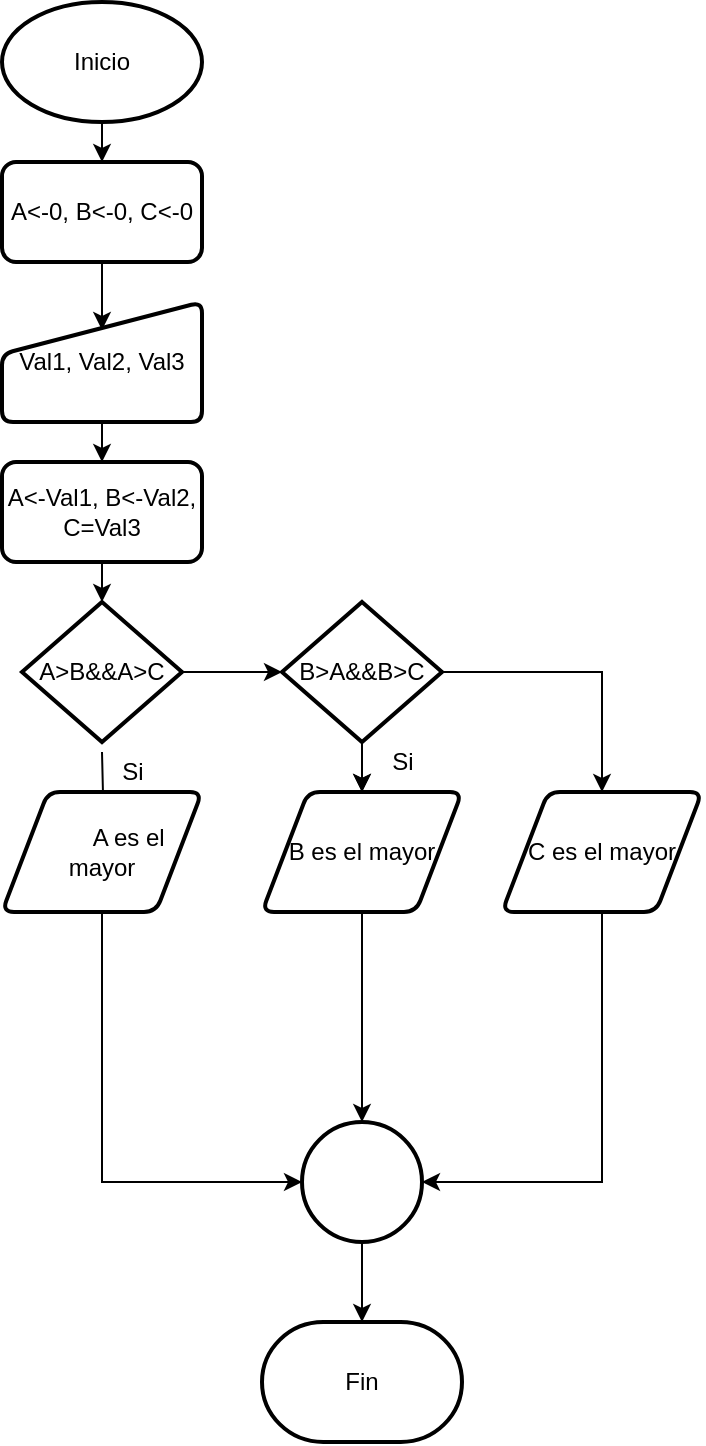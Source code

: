 <mxfile version="15.4.0" type="device"><diagram id="RGWutKzsNyI_j-gNO_3d" name="Página-1"><mxGraphModel dx="548" dy="528" grid="1" gridSize="10" guides="1" tooltips="1" connect="1" arrows="1" fold="1" page="1" pageScale="1" pageWidth="827" pageHeight="1169" math="0" shadow="0"><root><mxCell id="0"/><mxCell id="1" parent="0"/><mxCell id="BoT5VgJUTn2gHk0Cxxqw-1" style="edgeStyle=orthogonalEdgeStyle;rounded=0;orthogonalLoop=1;jettySize=auto;html=1;exitX=0.5;exitY=1;exitDx=0;exitDy=0;exitPerimeter=0;entryX=0.5;entryY=0;entryDx=0;entryDy=0;" edge="1" parent="1" target="BoT5VgJUTn2gHk0Cxxqw-3"><mxGeometry relative="1" as="geometry"><mxPoint x="150" y="120" as="sourcePoint"/></mxGeometry></mxCell><mxCell id="BoT5VgJUTn2gHk0Cxxqw-2" style="edgeStyle=orthogonalEdgeStyle;rounded=0;orthogonalLoop=1;jettySize=auto;html=1;exitX=0.5;exitY=1;exitDx=0;exitDy=0;entryX=0.5;entryY=0.233;entryDx=0;entryDy=0;entryPerimeter=0;" edge="1" parent="1" source="BoT5VgJUTn2gHk0Cxxqw-3" target="BoT5VgJUTn2gHk0Cxxqw-6"><mxGeometry relative="1" as="geometry"><mxPoint x="150" y="210" as="targetPoint"/></mxGeometry></mxCell><mxCell id="BoT5VgJUTn2gHk0Cxxqw-3" value="A&amp;lt;-0, B&amp;lt;-0, C&amp;lt;-0" style="rounded=1;whiteSpace=wrap;html=1;absoluteArcSize=1;arcSize=14;strokeWidth=2;" vertex="1" parent="1"><mxGeometry x="100" y="140" width="100" height="50" as="geometry"/></mxCell><mxCell id="BoT5VgJUTn2gHk0Cxxqw-4" value="Inicio" style="strokeWidth=2;html=1;shape=mxgraph.flowchart.start_1;whiteSpace=wrap;" vertex="1" parent="1"><mxGeometry x="100" y="60" width="100" height="60" as="geometry"/></mxCell><mxCell id="BoT5VgJUTn2gHk0Cxxqw-5" style="edgeStyle=orthogonalEdgeStyle;rounded=0;orthogonalLoop=1;jettySize=auto;html=1;exitX=0.5;exitY=1;exitDx=0;exitDy=0;entryX=0.5;entryY=0;entryDx=0;entryDy=0;" edge="1" parent="1" source="BoT5VgJUTn2gHk0Cxxqw-6" target="BoT5VgJUTn2gHk0Cxxqw-8"><mxGeometry relative="1" as="geometry"/></mxCell><mxCell id="BoT5VgJUTn2gHk0Cxxqw-6" value="Val1, Val2, Val3" style="html=1;strokeWidth=2;shape=manualInput;whiteSpace=wrap;rounded=1;size=26;arcSize=11;" vertex="1" parent="1"><mxGeometry x="100" y="210" width="100" height="60" as="geometry"/></mxCell><mxCell id="BoT5VgJUTn2gHk0Cxxqw-7" style="edgeStyle=orthogonalEdgeStyle;rounded=0;orthogonalLoop=1;jettySize=auto;html=1;exitX=0.5;exitY=1;exitDx=0;exitDy=0;entryX=0.5;entryY=0;entryDx=0;entryDy=0;entryPerimeter=0;" edge="1" parent="1" source="BoT5VgJUTn2gHk0Cxxqw-8" target="BoT5VgJUTn2gHk0Cxxqw-11"><mxGeometry relative="1" as="geometry"/></mxCell><mxCell id="BoT5VgJUTn2gHk0Cxxqw-8" value="A&amp;lt;-Val1, B&amp;lt;-Val2, C=Val3" style="rounded=1;whiteSpace=wrap;html=1;absoluteArcSize=1;arcSize=14;strokeWidth=2;" vertex="1" parent="1"><mxGeometry x="100" y="290" width="100" height="50" as="geometry"/></mxCell><mxCell id="BoT5VgJUTn2gHk0Cxxqw-29" style="edgeStyle=orthogonalEdgeStyle;rounded=0;orthogonalLoop=1;jettySize=auto;html=1;exitX=1;exitY=0.5;exitDx=0;exitDy=0;exitPerimeter=0;entryX=0;entryY=0.5;entryDx=0;entryDy=0;entryPerimeter=0;" edge="1" parent="1" source="BoT5VgJUTn2gHk0Cxxqw-11" target="BoT5VgJUTn2gHk0Cxxqw-28"><mxGeometry relative="1" as="geometry"/></mxCell><mxCell id="BoT5VgJUTn2gHk0Cxxqw-11" value="A&amp;gt;B&amp;amp;&amp;amp;A&amp;gt;C" style="strokeWidth=2;html=1;shape=mxgraph.flowchart.decision;whiteSpace=wrap;" vertex="1" parent="1"><mxGeometry x="110" y="360" width="80" height="70" as="geometry"/></mxCell><mxCell id="BoT5VgJUTn2gHk0Cxxqw-12" style="edgeStyle=orthogonalEdgeStyle;rounded=0;orthogonalLoop=1;jettySize=auto;html=1;exitX=0.5;exitY=1;exitDx=0;exitDy=0;exitPerimeter=0;" edge="1" parent="1" target="BoT5VgJUTn2gHk0Cxxqw-16"><mxGeometry relative="1" as="geometry"><mxPoint x="150" y="435" as="sourcePoint"/></mxGeometry></mxCell><mxCell id="BoT5VgJUTn2gHk0Cxxqw-35" style="edgeStyle=orthogonalEdgeStyle;rounded=0;orthogonalLoop=1;jettySize=auto;html=1;entryX=0;entryY=0.5;entryDx=0;entryDy=0;entryPerimeter=0;" edge="1" parent="1" source="BoT5VgJUTn2gHk0Cxxqw-16" target="BoT5VgJUTn2gHk0Cxxqw-38"><mxGeometry relative="1" as="geometry"><mxPoint x="280" y="620" as="targetPoint"/><Array as="points"><mxPoint x="150" y="650"/><mxPoint x="250" y="650"/></Array></mxGeometry></mxCell><mxCell id="BoT5VgJUTn2gHk0Cxxqw-16" value="&lt;span style=&quot;white-space: pre&quot;&gt;&#9;&lt;/span&gt;A es el mayor" style="shape=parallelogram;html=1;strokeWidth=2;perimeter=parallelogramPerimeter;whiteSpace=wrap;rounded=1;arcSize=12;size=0.23;" vertex="1" parent="1"><mxGeometry x="100" y="455" width="100" height="60" as="geometry"/></mxCell><mxCell id="BoT5VgJUTn2gHk0Cxxqw-17" value="Si" style="text;html=1;align=center;verticalAlign=middle;resizable=0;points=[];autosize=1;strokeColor=none;fillColor=none;" vertex="1" parent="1"><mxGeometry x="150" y="435" width="30" height="20" as="geometry"/></mxCell><mxCell id="BoT5VgJUTn2gHk0Cxxqw-19" style="edgeStyle=orthogonalEdgeStyle;rounded=0;orthogonalLoop=1;jettySize=auto;html=1;exitX=0.5;exitY=1;exitDx=0;exitDy=0;entryX=0.5;entryY=0;entryDx=0;entryDy=0;entryPerimeter=0;" edge="1" parent="1"><mxGeometry relative="1" as="geometry"><mxPoint x="280" y="430" as="sourcePoint"/><mxPoint x="280" y="455" as="targetPoint"/></mxGeometry></mxCell><mxCell id="BoT5VgJUTn2gHk0Cxxqw-23" value="Fin" style="strokeWidth=2;html=1;shape=mxgraph.flowchart.terminator;whiteSpace=wrap;" vertex="1" parent="1"><mxGeometry x="230" y="720" width="100" height="60" as="geometry"/></mxCell><mxCell id="BoT5VgJUTn2gHk0Cxxqw-31" value="" style="edgeStyle=orthogonalEdgeStyle;rounded=0;orthogonalLoop=1;jettySize=auto;html=1;" edge="1" parent="1" source="BoT5VgJUTn2gHk0Cxxqw-28" target="BoT5VgJUTn2gHk0Cxxqw-30"><mxGeometry relative="1" as="geometry"/></mxCell><mxCell id="BoT5VgJUTn2gHk0Cxxqw-33" style="edgeStyle=orthogonalEdgeStyle;rounded=0;orthogonalLoop=1;jettySize=auto;html=1;exitX=1;exitY=0.5;exitDx=0;exitDy=0;exitPerimeter=0;entryX=0.5;entryY=0;entryDx=0;entryDy=0;" edge="1" parent="1" source="BoT5VgJUTn2gHk0Cxxqw-28" target="BoT5VgJUTn2gHk0Cxxqw-34"><mxGeometry relative="1" as="geometry"><mxPoint x="400" y="450" as="targetPoint"/></mxGeometry></mxCell><mxCell id="BoT5VgJUTn2gHk0Cxxqw-28" value="B&amp;gt;A&amp;amp;&amp;amp;B&amp;gt;C" style="strokeWidth=2;html=1;shape=mxgraph.flowchart.decision;whiteSpace=wrap;" vertex="1" parent="1"><mxGeometry x="240" y="360" width="80" height="70" as="geometry"/></mxCell><mxCell id="BoT5VgJUTn2gHk0Cxxqw-36" style="edgeStyle=orthogonalEdgeStyle;rounded=0;orthogonalLoop=1;jettySize=auto;html=1;exitX=0.5;exitY=1;exitDx=0;exitDy=0;" edge="1" parent="1" source="BoT5VgJUTn2gHk0Cxxqw-30"><mxGeometry relative="1" as="geometry"><mxPoint x="280" y="620" as="targetPoint"/></mxGeometry></mxCell><mxCell id="BoT5VgJUTn2gHk0Cxxqw-30" value="B es el mayor" style="shape=parallelogram;html=1;strokeWidth=2;perimeter=parallelogramPerimeter;whiteSpace=wrap;rounded=1;arcSize=12;size=0.23;" vertex="1" parent="1"><mxGeometry x="230" y="455" width="100" height="60" as="geometry"/></mxCell><mxCell id="BoT5VgJUTn2gHk0Cxxqw-32" value="Si" style="text;html=1;align=center;verticalAlign=middle;resizable=0;points=[];autosize=1;strokeColor=none;fillColor=none;" vertex="1" parent="1"><mxGeometry x="285" y="430" width="30" height="20" as="geometry"/></mxCell><mxCell id="BoT5VgJUTn2gHk0Cxxqw-37" style="edgeStyle=orthogonalEdgeStyle;rounded=0;orthogonalLoop=1;jettySize=auto;html=1;exitX=0.5;exitY=1;exitDx=0;exitDy=0;entryX=1;entryY=0.5;entryDx=0;entryDy=0;entryPerimeter=0;" edge="1" parent="1" source="BoT5VgJUTn2gHk0Cxxqw-34" target="BoT5VgJUTn2gHk0Cxxqw-38"><mxGeometry relative="1" as="geometry"><mxPoint x="280" y="620" as="targetPoint"/><Array as="points"><mxPoint x="400" y="650"/></Array></mxGeometry></mxCell><mxCell id="BoT5VgJUTn2gHk0Cxxqw-34" value="C es el mayor" style="shape=parallelogram;html=1;strokeWidth=2;perimeter=parallelogramPerimeter;whiteSpace=wrap;rounded=1;arcSize=12;size=0.23;" vertex="1" parent="1"><mxGeometry x="350" y="455" width="100" height="60" as="geometry"/></mxCell><mxCell id="BoT5VgJUTn2gHk0Cxxqw-39" style="edgeStyle=orthogonalEdgeStyle;rounded=0;orthogonalLoop=1;jettySize=auto;html=1;" edge="1" parent="1" source="BoT5VgJUTn2gHk0Cxxqw-38" target="BoT5VgJUTn2gHk0Cxxqw-23"><mxGeometry relative="1" as="geometry"/></mxCell><mxCell id="BoT5VgJUTn2gHk0Cxxqw-38" value="" style="strokeWidth=2;html=1;shape=mxgraph.flowchart.start_2;whiteSpace=wrap;" vertex="1" parent="1"><mxGeometry x="250" y="620" width="60" height="60" as="geometry"/></mxCell></root></mxGraphModel></diagram></mxfile>
